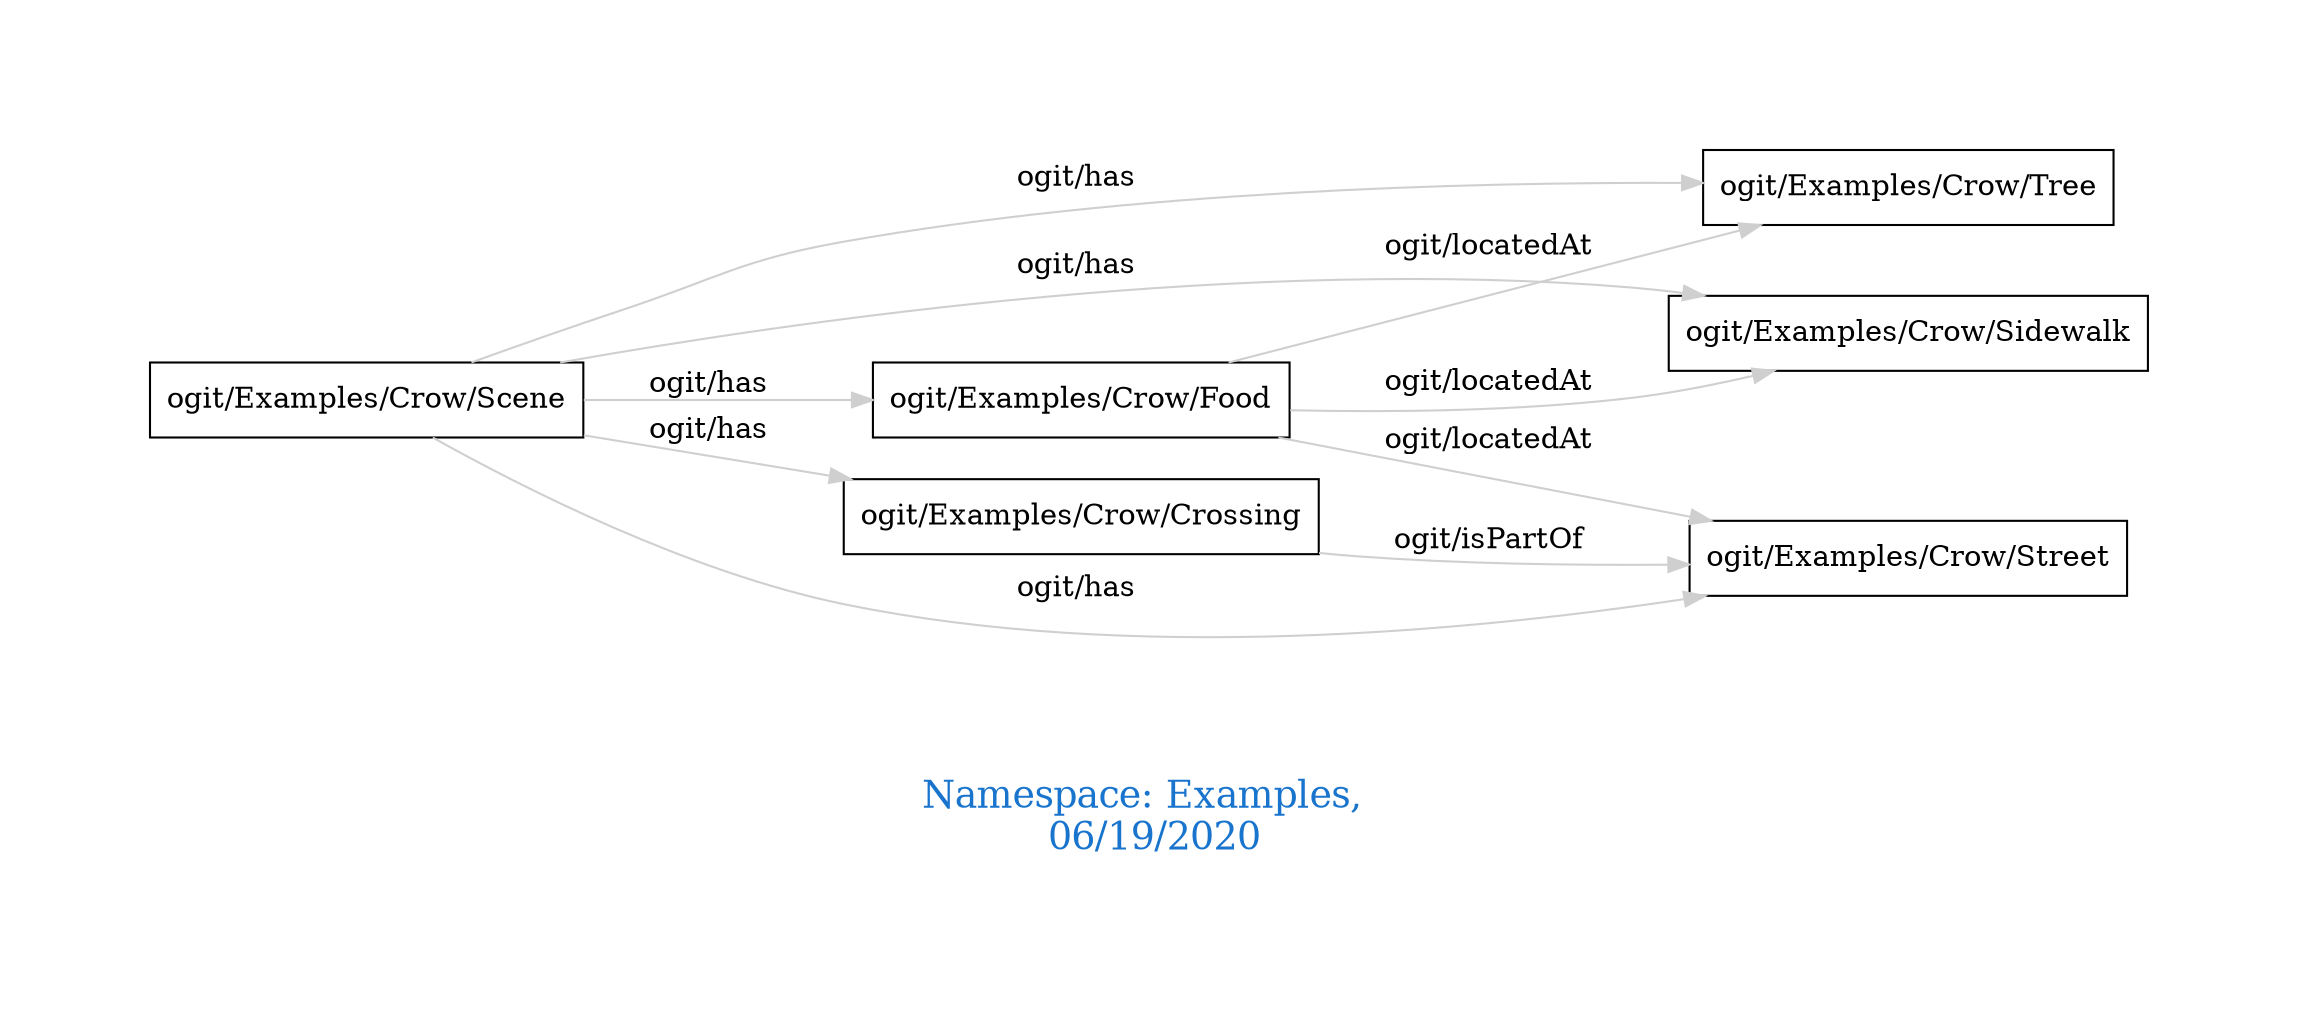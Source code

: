 digraph OGIT_ontology {
 graph [ rankdir= LR,pad=1 
fontsize = 18,
fontcolor= dodgerblue3,label = "\n\n\nNamespace: Examples, \n 06/19/2020"];
node[shape=polygon];
edge [  color="gray81"];

   "ogit/Examples/Crow/Food" -> "ogit/Examples/Crow/Tree" [label="   ogit/locatedAt    "];
   "ogit/Examples/Crow/Food" -> "ogit/Examples/Crow/Street" [label="   ogit/locatedAt    "];
   "ogit/Examples/Crow/Food" -> "ogit/Examples/Crow/Sidewalk" [label="   ogit/locatedAt    "];
   "ogit/Examples/Crow/Scene" -> "ogit/Examples/Crow/Food" [label="   ogit/has    "];
   "ogit/Examples/Crow/Scene" -> "ogit/Examples/Crow/Tree" [label="   ogit/has    "];
   "ogit/Examples/Crow/Scene" -> "ogit/Examples/Crow/Street" [label="   ogit/has    "];
   "ogit/Examples/Crow/Scene" -> "ogit/Examples/Crow/Crossing" [label="   ogit/has    "];
   "ogit/Examples/Crow/Scene" -> "ogit/Examples/Crow/Sidewalk" [label="   ogit/has    "];
   "ogit/Examples/Crow/Crossing" -> "ogit/Examples/Crow/Street" [label="   ogit/isPartOf    "];
}
